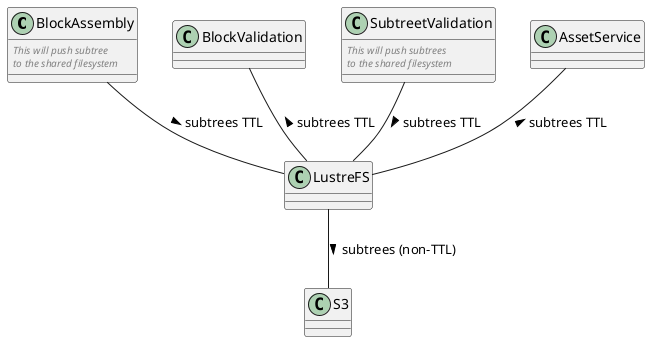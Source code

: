 @startuml
!define RECTANGLE class

RECTANGLE BlockAssembly {
  <color:grey><i><size:10>This will push subtree</size></i></color>
  <color:grey><i><size:10>to the shared filesystem
}

RECTANGLE BlockValidation {
}

RECTANGLE SubtreetValidation {
    <color:grey><i><size:10>This will push subtrees</size></i></color>
  <color:grey><i><size:10>to the shared filesystem
}

RECTANGLE AssetService {
}

RECTANGLE LustreFS {
}

RECTANGLE S3 {}

BlockAssembly -- LustreFS : subtrees TTL >
BlockValidation -- LustreFS : subtrees TTL <
SubtreetValidation -- LustreFS : subtrees TTL >
AssetService -- LustreFS : subtrees TTL <
LustreFS -- S3 : subtrees (non-TTL) >
@enduml
